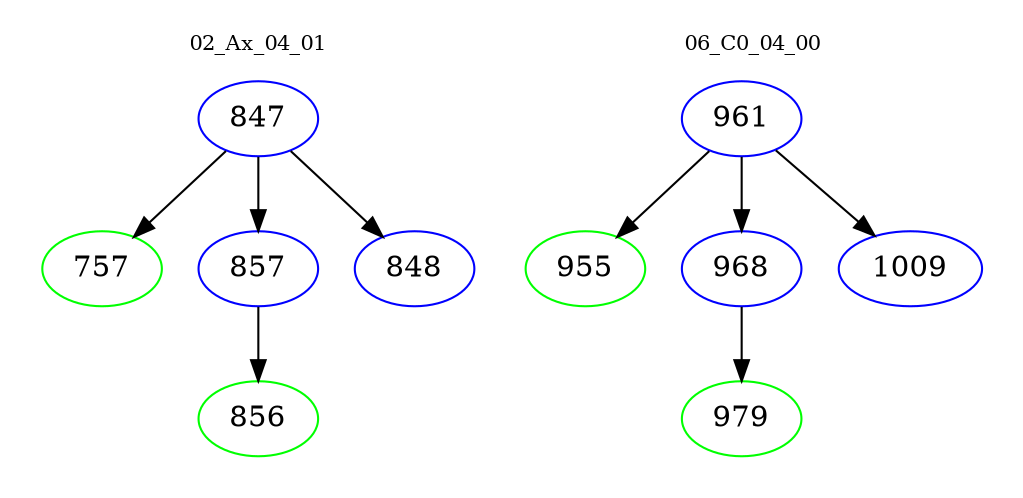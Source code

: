 digraph{
subgraph cluster_0 {
color = white
label = "02_Ax_04_01";
fontsize=10;
T0_847 [label="847", color="blue"]
T0_847 -> T0_757 [color="black"]
T0_757 [label="757", color="green"]
T0_847 -> T0_857 [color="black"]
T0_857 [label="857", color="blue"]
T0_857 -> T0_856 [color="black"]
T0_856 [label="856", color="green"]
T0_847 -> T0_848 [color="black"]
T0_848 [label="848", color="blue"]
}
subgraph cluster_1 {
color = white
label = "06_C0_04_00";
fontsize=10;
T1_961 [label="961", color="blue"]
T1_961 -> T1_955 [color="black"]
T1_955 [label="955", color="green"]
T1_961 -> T1_968 [color="black"]
T1_968 [label="968", color="blue"]
T1_968 -> T1_979 [color="black"]
T1_979 [label="979", color="green"]
T1_961 -> T1_1009 [color="black"]
T1_1009 [label="1009", color="blue"]
}
}

